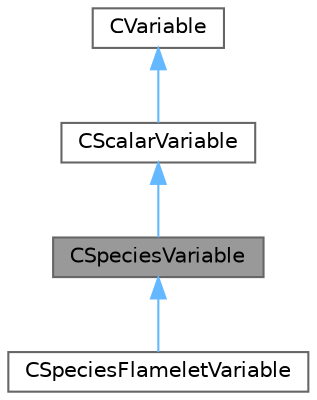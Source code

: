 digraph "CSpeciesVariable"
{
 // LATEX_PDF_SIZE
  bgcolor="transparent";
  edge [fontname=Helvetica,fontsize=10,labelfontname=Helvetica,labelfontsize=10];
  node [fontname=Helvetica,fontsize=10,shape=box,height=0.2,width=0.4];
  Node1 [id="Node000001",label="CSpeciesVariable",height=0.2,width=0.4,color="gray40", fillcolor="grey60", style="filled", fontcolor="black",tooltip="Base class for defining the variables of the species transport."];
  Node2 -> Node1 [id="edge1_Node000001_Node000002",dir="back",color="steelblue1",style="solid",tooltip=" "];
  Node2 [id="Node000002",label="CScalarVariable",height=0.2,width=0.4,color="gray40", fillcolor="white", style="filled",URL="$classCScalarVariable.html",tooltip="Base class for defining the shared variables of scalar solvers."];
  Node3 -> Node2 [id="edge2_Node000002_Node000003",dir="back",color="steelblue1",style="solid",tooltip=" "];
  Node3 [id="Node000003",label="CVariable",height=0.2,width=0.4,color="gray40", fillcolor="white", style="filled",URL="$classCVariable.html",tooltip="Main class for defining the variables."];
  Node1 -> Node4 [id="edge3_Node000001_Node000004",dir="back",color="steelblue1",style="solid",tooltip=" "];
  Node4 [id="Node000004",label="CSpeciesFlameletVariable",height=0.2,width=0.4,color="gray40", fillcolor="white", style="filled",URL="$classCSpeciesFlameletVariable.html",tooltip="Base class for defining the variables of the flamelet model."];
}

